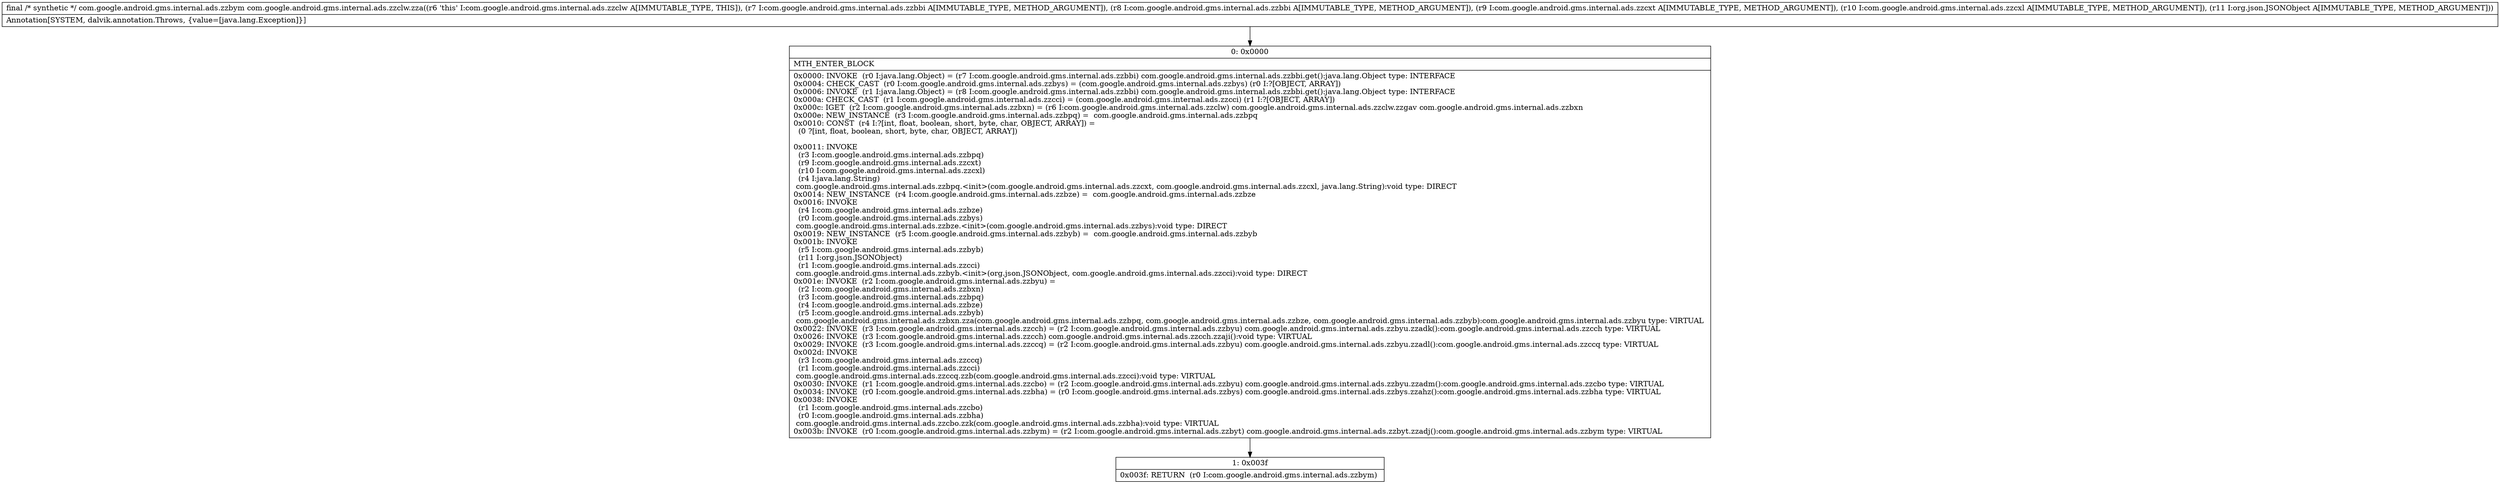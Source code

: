 digraph "CFG forcom.google.android.gms.internal.ads.zzclw.zza(Lcom\/google\/android\/gms\/internal\/ads\/zzbbi;Lcom\/google\/android\/gms\/internal\/ads\/zzbbi;Lcom\/google\/android\/gms\/internal\/ads\/zzcxt;Lcom\/google\/android\/gms\/internal\/ads\/zzcxl;Lorg\/json\/JSONObject;)Lcom\/google\/android\/gms\/internal\/ads\/zzbym;" {
Node_0 [shape=record,label="{0\:\ 0x0000|MTH_ENTER_BLOCK\l|0x0000: INVOKE  (r0 I:java.lang.Object) = (r7 I:com.google.android.gms.internal.ads.zzbbi) com.google.android.gms.internal.ads.zzbbi.get():java.lang.Object type: INTERFACE \l0x0004: CHECK_CAST  (r0 I:com.google.android.gms.internal.ads.zzbys) = (com.google.android.gms.internal.ads.zzbys) (r0 I:?[OBJECT, ARRAY]) \l0x0006: INVOKE  (r1 I:java.lang.Object) = (r8 I:com.google.android.gms.internal.ads.zzbbi) com.google.android.gms.internal.ads.zzbbi.get():java.lang.Object type: INTERFACE \l0x000a: CHECK_CAST  (r1 I:com.google.android.gms.internal.ads.zzcci) = (com.google.android.gms.internal.ads.zzcci) (r1 I:?[OBJECT, ARRAY]) \l0x000c: IGET  (r2 I:com.google.android.gms.internal.ads.zzbxn) = (r6 I:com.google.android.gms.internal.ads.zzclw) com.google.android.gms.internal.ads.zzclw.zzgav com.google.android.gms.internal.ads.zzbxn \l0x000e: NEW_INSTANCE  (r3 I:com.google.android.gms.internal.ads.zzbpq) =  com.google.android.gms.internal.ads.zzbpq \l0x0010: CONST  (r4 I:?[int, float, boolean, short, byte, char, OBJECT, ARRAY]) = \l  (0 ?[int, float, boolean, short, byte, char, OBJECT, ARRAY])\l \l0x0011: INVOKE  \l  (r3 I:com.google.android.gms.internal.ads.zzbpq)\l  (r9 I:com.google.android.gms.internal.ads.zzcxt)\l  (r10 I:com.google.android.gms.internal.ads.zzcxl)\l  (r4 I:java.lang.String)\l com.google.android.gms.internal.ads.zzbpq.\<init\>(com.google.android.gms.internal.ads.zzcxt, com.google.android.gms.internal.ads.zzcxl, java.lang.String):void type: DIRECT \l0x0014: NEW_INSTANCE  (r4 I:com.google.android.gms.internal.ads.zzbze) =  com.google.android.gms.internal.ads.zzbze \l0x0016: INVOKE  \l  (r4 I:com.google.android.gms.internal.ads.zzbze)\l  (r0 I:com.google.android.gms.internal.ads.zzbys)\l com.google.android.gms.internal.ads.zzbze.\<init\>(com.google.android.gms.internal.ads.zzbys):void type: DIRECT \l0x0019: NEW_INSTANCE  (r5 I:com.google.android.gms.internal.ads.zzbyb) =  com.google.android.gms.internal.ads.zzbyb \l0x001b: INVOKE  \l  (r5 I:com.google.android.gms.internal.ads.zzbyb)\l  (r11 I:org.json.JSONObject)\l  (r1 I:com.google.android.gms.internal.ads.zzcci)\l com.google.android.gms.internal.ads.zzbyb.\<init\>(org.json.JSONObject, com.google.android.gms.internal.ads.zzcci):void type: DIRECT \l0x001e: INVOKE  (r2 I:com.google.android.gms.internal.ads.zzbyu) = \l  (r2 I:com.google.android.gms.internal.ads.zzbxn)\l  (r3 I:com.google.android.gms.internal.ads.zzbpq)\l  (r4 I:com.google.android.gms.internal.ads.zzbze)\l  (r5 I:com.google.android.gms.internal.ads.zzbyb)\l com.google.android.gms.internal.ads.zzbxn.zza(com.google.android.gms.internal.ads.zzbpq, com.google.android.gms.internal.ads.zzbze, com.google.android.gms.internal.ads.zzbyb):com.google.android.gms.internal.ads.zzbyu type: VIRTUAL \l0x0022: INVOKE  (r3 I:com.google.android.gms.internal.ads.zzcch) = (r2 I:com.google.android.gms.internal.ads.zzbyu) com.google.android.gms.internal.ads.zzbyu.zzadk():com.google.android.gms.internal.ads.zzcch type: VIRTUAL \l0x0026: INVOKE  (r3 I:com.google.android.gms.internal.ads.zzcch) com.google.android.gms.internal.ads.zzcch.zzaji():void type: VIRTUAL \l0x0029: INVOKE  (r3 I:com.google.android.gms.internal.ads.zzccq) = (r2 I:com.google.android.gms.internal.ads.zzbyu) com.google.android.gms.internal.ads.zzbyu.zzadl():com.google.android.gms.internal.ads.zzccq type: VIRTUAL \l0x002d: INVOKE  \l  (r3 I:com.google.android.gms.internal.ads.zzccq)\l  (r1 I:com.google.android.gms.internal.ads.zzcci)\l com.google.android.gms.internal.ads.zzccq.zzb(com.google.android.gms.internal.ads.zzcci):void type: VIRTUAL \l0x0030: INVOKE  (r1 I:com.google.android.gms.internal.ads.zzcbo) = (r2 I:com.google.android.gms.internal.ads.zzbyu) com.google.android.gms.internal.ads.zzbyu.zzadm():com.google.android.gms.internal.ads.zzcbo type: VIRTUAL \l0x0034: INVOKE  (r0 I:com.google.android.gms.internal.ads.zzbha) = (r0 I:com.google.android.gms.internal.ads.zzbys) com.google.android.gms.internal.ads.zzbys.zzahz():com.google.android.gms.internal.ads.zzbha type: VIRTUAL \l0x0038: INVOKE  \l  (r1 I:com.google.android.gms.internal.ads.zzcbo)\l  (r0 I:com.google.android.gms.internal.ads.zzbha)\l com.google.android.gms.internal.ads.zzcbo.zzk(com.google.android.gms.internal.ads.zzbha):void type: VIRTUAL \l0x003b: INVOKE  (r0 I:com.google.android.gms.internal.ads.zzbym) = (r2 I:com.google.android.gms.internal.ads.zzbyt) com.google.android.gms.internal.ads.zzbyt.zzadj():com.google.android.gms.internal.ads.zzbym type: VIRTUAL \l}"];
Node_1 [shape=record,label="{1\:\ 0x003f|0x003f: RETURN  (r0 I:com.google.android.gms.internal.ads.zzbym) \l}"];
MethodNode[shape=record,label="{final \/* synthetic *\/ com.google.android.gms.internal.ads.zzbym com.google.android.gms.internal.ads.zzclw.zza((r6 'this' I:com.google.android.gms.internal.ads.zzclw A[IMMUTABLE_TYPE, THIS]), (r7 I:com.google.android.gms.internal.ads.zzbbi A[IMMUTABLE_TYPE, METHOD_ARGUMENT]), (r8 I:com.google.android.gms.internal.ads.zzbbi A[IMMUTABLE_TYPE, METHOD_ARGUMENT]), (r9 I:com.google.android.gms.internal.ads.zzcxt A[IMMUTABLE_TYPE, METHOD_ARGUMENT]), (r10 I:com.google.android.gms.internal.ads.zzcxl A[IMMUTABLE_TYPE, METHOD_ARGUMENT]), (r11 I:org.json.JSONObject A[IMMUTABLE_TYPE, METHOD_ARGUMENT]))  | Annotation[SYSTEM, dalvik.annotation.Throws, \{value=[java.lang.Exception]\}]\l}"];
MethodNode -> Node_0;
Node_0 -> Node_1;
}

